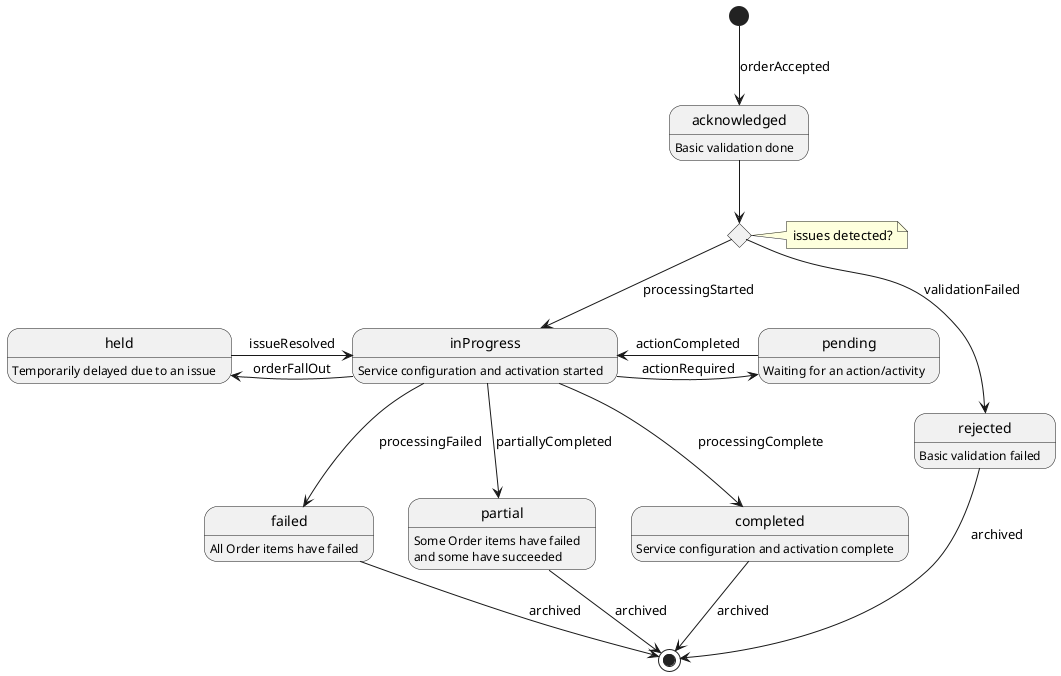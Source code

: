 @startuml

hide empty description
state acknowledged : Basic validation done
state inProgress : Service configuration and activation started
state completed : Service configuration and activation complete
state rejected : Basic validation failed
state pending : Waiting for an action/activity
state held : Temporarily delayed due to an issue
state failed : All Order items have failed
state partial : Some Order items have failed\nand some have succeeded
state IsAccepted <<choice>>

[*] --> acknowledged: orderAccepted
note right of IsAccepted : issues detected?
acknowledged -d-> IsAccepted
IsAccepted -d-> inProgress : processingStarted
IsAccepted -d-> rejected : validationFailed


inProgress --> completed : processingComplete
inProgress --> failed : processingFailed
inProgress --> partial : partiallyCompleted
inProgress -l-> pending : actionRequired
inProgress -l-> held : orderFallOut

pending -r-> inProgress : actionCompleted

held -r-> inProgress : issueResolved

completed --> [*] : archived
failed --> [*] : archived
partial --> [*] : archived
rejected --> [*] : archived

@enduml